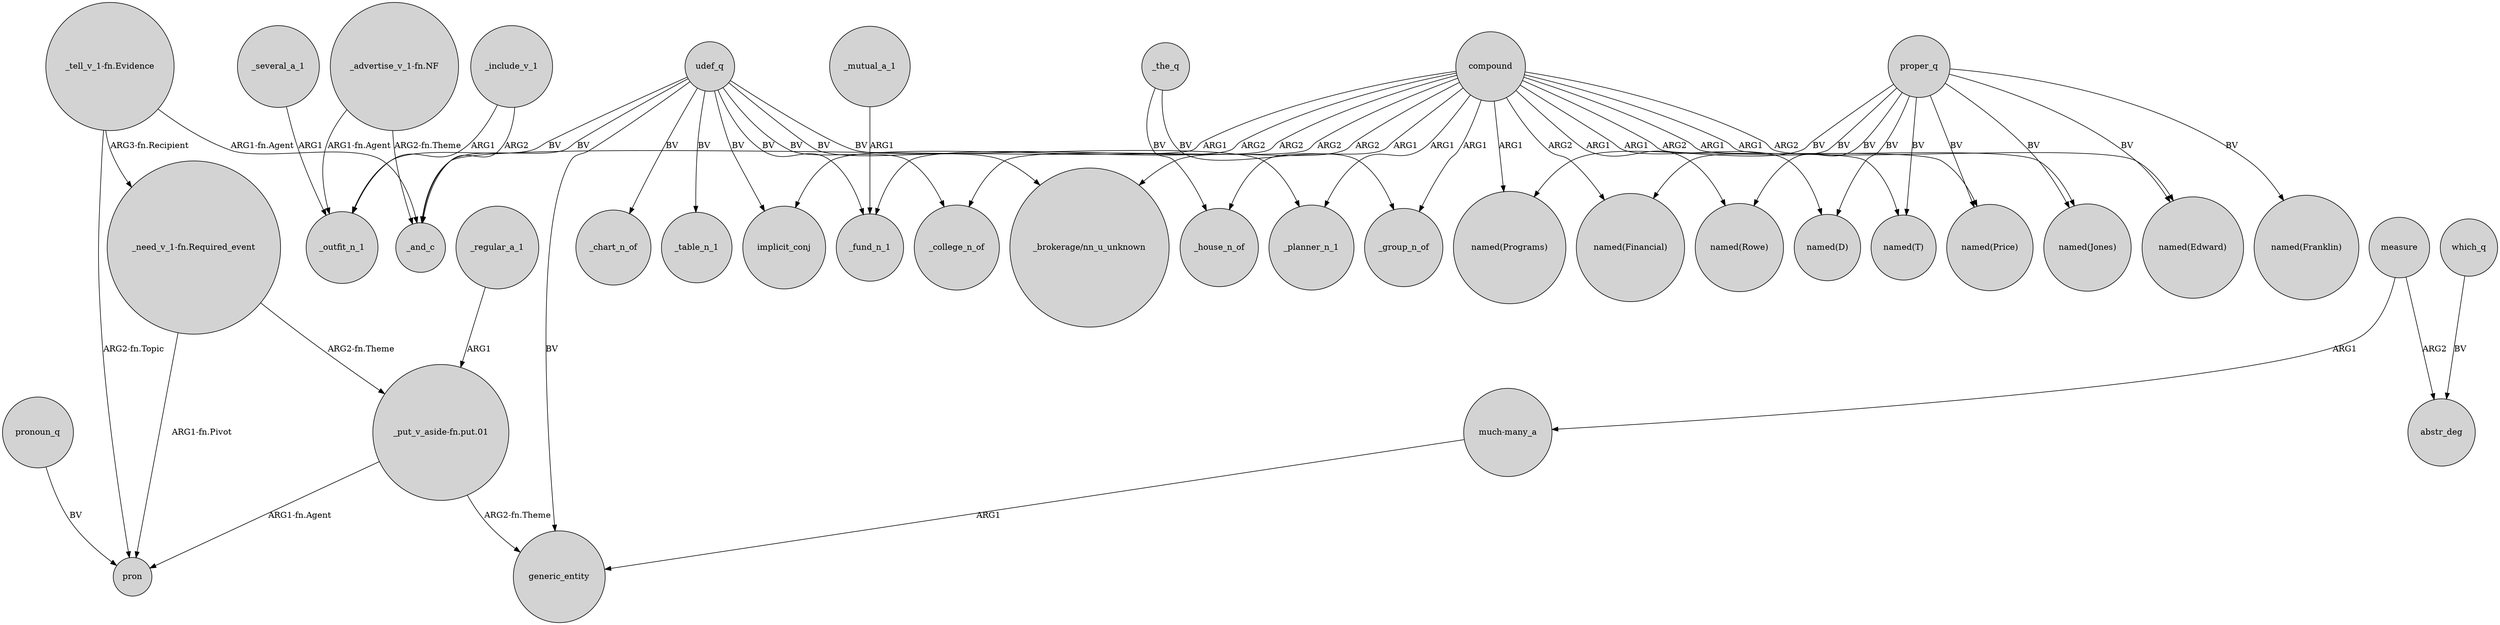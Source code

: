 digraph {
	node [shape=circle style=filled]
	"_tell_v_1-fn.Evidence" -> _and_c [label="ARG1-fn.Agent"]
	_include_v_1 -> _and_c [label=ARG2]
	measure -> abstr_deg [label=ARG2]
	_the_q -> _house_n_of [label=BV]
	compound -> implicit_conj [label=ARG2]
	udef_q -> generic_entity [label=BV]
	"_need_v_1-fn.Required_event" -> "_put_v_aside-fn.put.01" [label="ARG2-fn.Theme"]
	_mutual_a_1 -> _fund_n_1 [label=ARG1]
	compound -> "named(T)" [label=ARG2]
	compound -> _planner_n_1 [label=ARG1]
	"much-many_a" -> generic_entity [label=ARG1]
	"_need_v_1-fn.Required_event" -> pron [label="ARG1-fn.Pivot"]
	compound -> "named(Financial)" [label=ARG2]
	"_put_v_aside-fn.put.01" -> generic_entity [label="ARG2-fn.Theme"]
	proper_q -> "named(T)" [label=BV]
	"_advertise_v_1-fn.NF" -> _and_c [label="ARG2-fn.Theme"]
	udef_q -> _chart_n_of [label=BV]
	compound -> "named(Programs)" [label=ARG1]
	udef_q -> _outfit_n_1 [label=BV]
	proper_q -> "named(Rowe)" [label=BV]
	compound -> "named(Rowe)" [label=ARG1]
	_the_q -> _group_n_of [label=BV]
	compound -> _fund_n_1 [label=ARG2]
	udef_q -> implicit_conj [label=BV]
	proper_q -> "named(Price)" [label=BV]
	compound -> "_brokerage/nn_u_unknown" [label=ARG2]
	proper_q -> "named(Franklin)" [label=BV]
	_regular_a_1 -> "_put_v_aside-fn.put.01" [label=ARG1]
	"_tell_v_1-fn.Evidence" -> pron [label="ARG2-fn.Topic"]
	"_tell_v_1-fn.Evidence" -> "_need_v_1-fn.Required_event" [label="ARG3-fn.Recipient"]
	udef_q -> "_brokerage/nn_u_unknown" [label=BV]
	"_advertise_v_1-fn.NF" -> _outfit_n_1 [label="ARG1-fn.Agent"]
	proper_q -> "named(Financial)" [label=BV]
	compound -> "named(Edward)" [label=ARG2]
	udef_q -> _table_n_1 [label=BV]
	pronoun_q -> pron [label=BV]
	proper_q -> "named(Jones)" [label=BV]
	"_put_v_aside-fn.put.01" -> pron [label="ARG1-fn.Agent"]
	_several_a_1 -> _outfit_n_1 [label=ARG1]
	compound -> _house_n_of [label=ARG1]
	compound -> _college_n_of [label=ARG2]
	compound -> _and_c [label=ARG1]
	which_q -> abstr_deg [label=BV]
	udef_q -> _planner_n_1 [label=BV]
	udef_q -> _fund_n_1 [label=BV]
	udef_q -> _college_n_of [label=BV]
	proper_q -> "named(D)" [label=BV]
	proper_q -> "named(Edward)" [label=BV]
	measure -> "much-many_a" [label=ARG1]
	_include_v_1 -> _outfit_n_1 [label=ARG1]
	udef_q -> _and_c [label=BV]
	compound -> "named(Jones)" [label=ARG1]
	compound -> _group_n_of [label=ARG1]
	compound -> "named(D)" [label=ARG1]
	proper_q -> "named(Programs)" [label=BV]
	compound -> "named(Price)" [label=ARG1]
}
